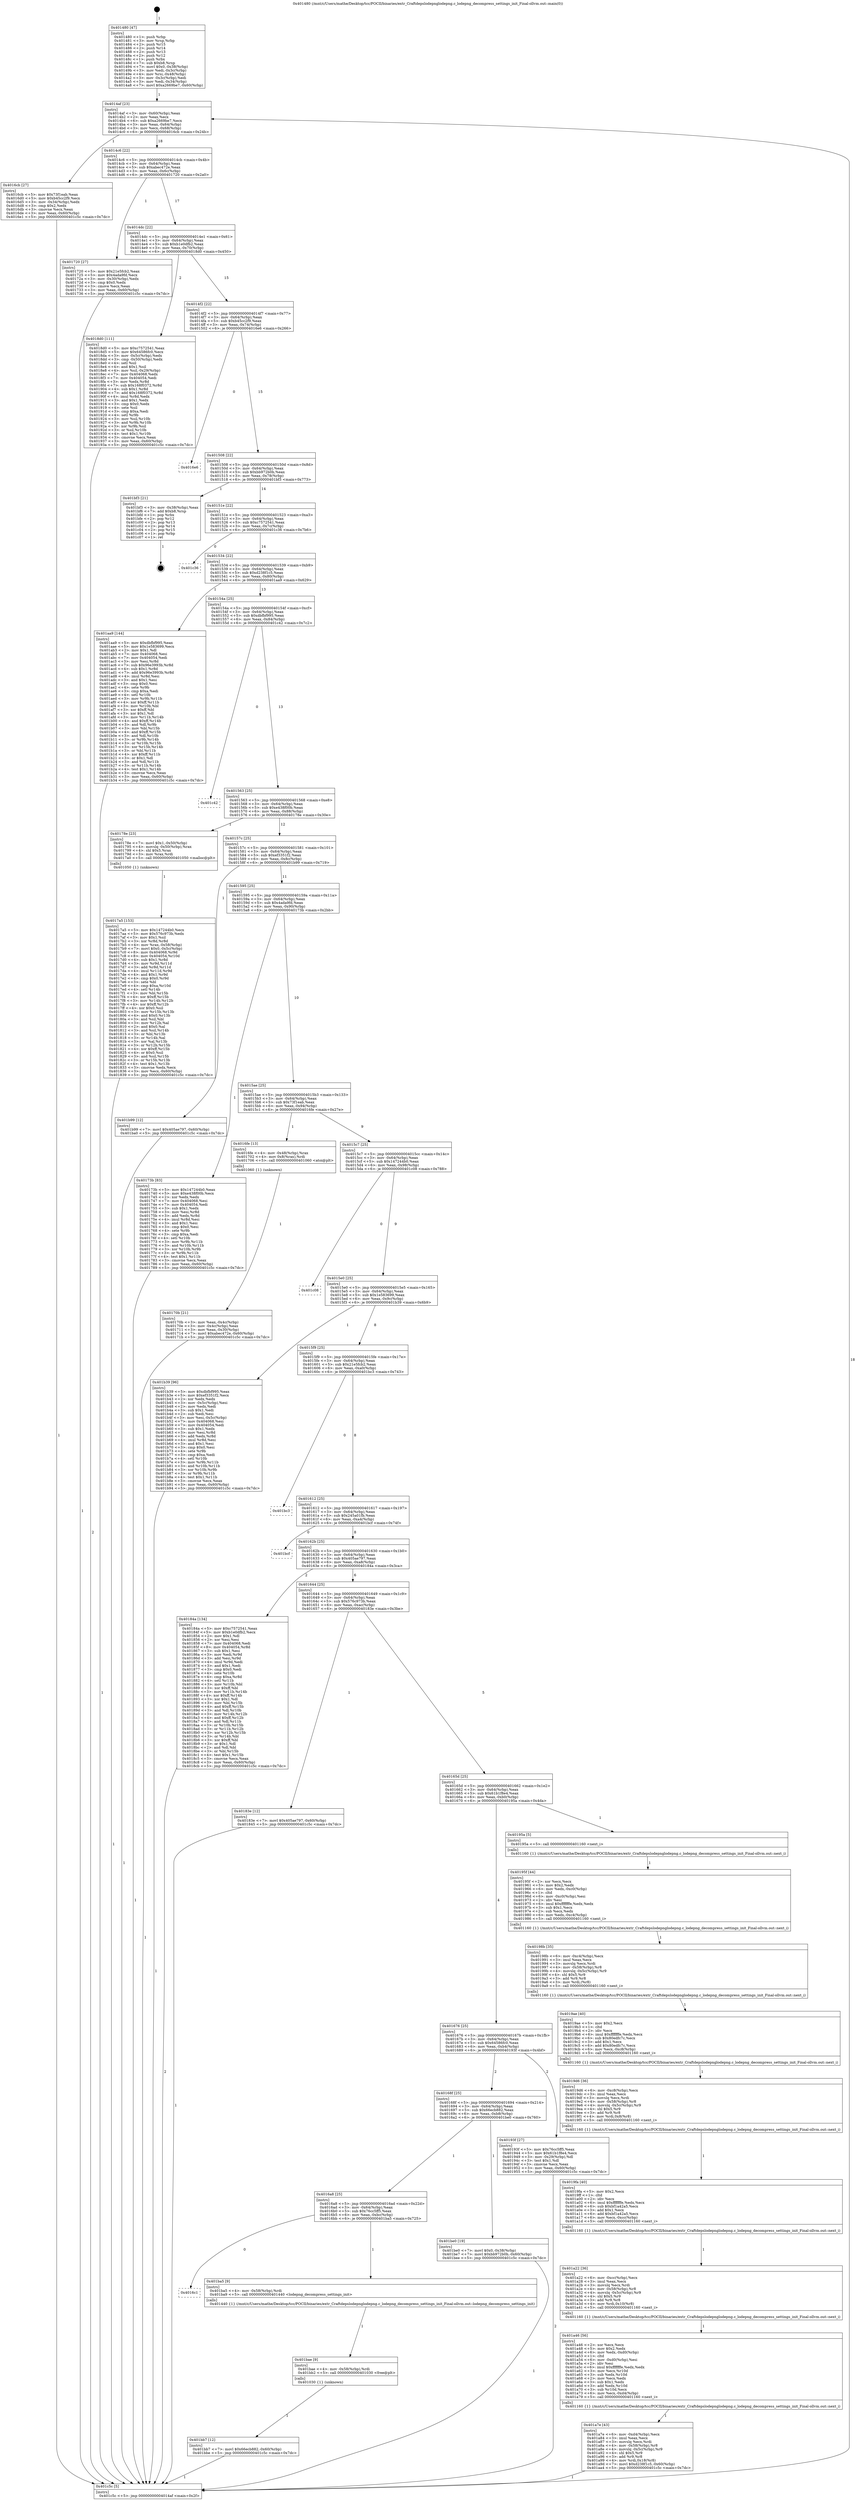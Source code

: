 digraph "0x401480" {
  label = "0x401480 (/mnt/c/Users/mathe/Desktop/tcc/POCII/binaries/extr_Craftdepslodepnglodepng.c_lodepng_decompress_settings_init_Final-ollvm.out::main(0))"
  labelloc = "t"
  node[shape=record]

  Entry [label="",width=0.3,height=0.3,shape=circle,fillcolor=black,style=filled]
  "0x4014af" [label="{
     0x4014af [23]\l
     | [instrs]\l
     &nbsp;&nbsp;0x4014af \<+3\>: mov -0x60(%rbp),%eax\l
     &nbsp;&nbsp;0x4014b2 \<+2\>: mov %eax,%ecx\l
     &nbsp;&nbsp;0x4014b4 \<+6\>: sub $0xa2669be7,%ecx\l
     &nbsp;&nbsp;0x4014ba \<+3\>: mov %eax,-0x64(%rbp)\l
     &nbsp;&nbsp;0x4014bd \<+3\>: mov %ecx,-0x68(%rbp)\l
     &nbsp;&nbsp;0x4014c0 \<+6\>: je 00000000004016cb \<main+0x24b\>\l
  }"]
  "0x4016cb" [label="{
     0x4016cb [27]\l
     | [instrs]\l
     &nbsp;&nbsp;0x4016cb \<+5\>: mov $0x73f1eab,%eax\l
     &nbsp;&nbsp;0x4016d0 \<+5\>: mov $0xb45cc2f9,%ecx\l
     &nbsp;&nbsp;0x4016d5 \<+3\>: mov -0x34(%rbp),%edx\l
     &nbsp;&nbsp;0x4016d8 \<+3\>: cmp $0x2,%edx\l
     &nbsp;&nbsp;0x4016db \<+3\>: cmovne %ecx,%eax\l
     &nbsp;&nbsp;0x4016de \<+3\>: mov %eax,-0x60(%rbp)\l
     &nbsp;&nbsp;0x4016e1 \<+5\>: jmp 0000000000401c5c \<main+0x7dc\>\l
  }"]
  "0x4014c6" [label="{
     0x4014c6 [22]\l
     | [instrs]\l
     &nbsp;&nbsp;0x4014c6 \<+5\>: jmp 00000000004014cb \<main+0x4b\>\l
     &nbsp;&nbsp;0x4014cb \<+3\>: mov -0x64(%rbp),%eax\l
     &nbsp;&nbsp;0x4014ce \<+5\>: sub $0xabec472e,%eax\l
     &nbsp;&nbsp;0x4014d3 \<+3\>: mov %eax,-0x6c(%rbp)\l
     &nbsp;&nbsp;0x4014d6 \<+6\>: je 0000000000401720 \<main+0x2a0\>\l
  }"]
  "0x401c5c" [label="{
     0x401c5c [5]\l
     | [instrs]\l
     &nbsp;&nbsp;0x401c5c \<+5\>: jmp 00000000004014af \<main+0x2f\>\l
  }"]
  "0x401480" [label="{
     0x401480 [47]\l
     | [instrs]\l
     &nbsp;&nbsp;0x401480 \<+1\>: push %rbp\l
     &nbsp;&nbsp;0x401481 \<+3\>: mov %rsp,%rbp\l
     &nbsp;&nbsp;0x401484 \<+2\>: push %r15\l
     &nbsp;&nbsp;0x401486 \<+2\>: push %r14\l
     &nbsp;&nbsp;0x401488 \<+2\>: push %r13\l
     &nbsp;&nbsp;0x40148a \<+2\>: push %r12\l
     &nbsp;&nbsp;0x40148c \<+1\>: push %rbx\l
     &nbsp;&nbsp;0x40148d \<+7\>: sub $0xb8,%rsp\l
     &nbsp;&nbsp;0x401494 \<+7\>: movl $0x0,-0x38(%rbp)\l
     &nbsp;&nbsp;0x40149b \<+3\>: mov %edi,-0x3c(%rbp)\l
     &nbsp;&nbsp;0x40149e \<+4\>: mov %rsi,-0x48(%rbp)\l
     &nbsp;&nbsp;0x4014a2 \<+3\>: mov -0x3c(%rbp),%edi\l
     &nbsp;&nbsp;0x4014a5 \<+3\>: mov %edi,-0x34(%rbp)\l
     &nbsp;&nbsp;0x4014a8 \<+7\>: movl $0xa2669be7,-0x60(%rbp)\l
  }"]
  Exit [label="",width=0.3,height=0.3,shape=circle,fillcolor=black,style=filled,peripheries=2]
  "0x401720" [label="{
     0x401720 [27]\l
     | [instrs]\l
     &nbsp;&nbsp;0x401720 \<+5\>: mov $0x21e5fcb2,%eax\l
     &nbsp;&nbsp;0x401725 \<+5\>: mov $0x4ada9fd,%ecx\l
     &nbsp;&nbsp;0x40172a \<+3\>: mov -0x30(%rbp),%edx\l
     &nbsp;&nbsp;0x40172d \<+3\>: cmp $0x0,%edx\l
     &nbsp;&nbsp;0x401730 \<+3\>: cmove %ecx,%eax\l
     &nbsp;&nbsp;0x401733 \<+3\>: mov %eax,-0x60(%rbp)\l
     &nbsp;&nbsp;0x401736 \<+5\>: jmp 0000000000401c5c \<main+0x7dc\>\l
  }"]
  "0x4014dc" [label="{
     0x4014dc [22]\l
     | [instrs]\l
     &nbsp;&nbsp;0x4014dc \<+5\>: jmp 00000000004014e1 \<main+0x61\>\l
     &nbsp;&nbsp;0x4014e1 \<+3\>: mov -0x64(%rbp),%eax\l
     &nbsp;&nbsp;0x4014e4 \<+5\>: sub $0xb1e0dfb2,%eax\l
     &nbsp;&nbsp;0x4014e9 \<+3\>: mov %eax,-0x70(%rbp)\l
     &nbsp;&nbsp;0x4014ec \<+6\>: je 00000000004018d0 \<main+0x450\>\l
  }"]
  "0x401bb7" [label="{
     0x401bb7 [12]\l
     | [instrs]\l
     &nbsp;&nbsp;0x401bb7 \<+7\>: movl $0x66ecb882,-0x60(%rbp)\l
     &nbsp;&nbsp;0x401bbe \<+5\>: jmp 0000000000401c5c \<main+0x7dc\>\l
  }"]
  "0x4018d0" [label="{
     0x4018d0 [111]\l
     | [instrs]\l
     &nbsp;&nbsp;0x4018d0 \<+5\>: mov $0xc7572541,%eax\l
     &nbsp;&nbsp;0x4018d5 \<+5\>: mov $0x64586fc0,%ecx\l
     &nbsp;&nbsp;0x4018da \<+3\>: mov -0x5c(%rbp),%edx\l
     &nbsp;&nbsp;0x4018dd \<+3\>: cmp -0x50(%rbp),%edx\l
     &nbsp;&nbsp;0x4018e0 \<+4\>: setl %sil\l
     &nbsp;&nbsp;0x4018e4 \<+4\>: and $0x1,%sil\l
     &nbsp;&nbsp;0x4018e8 \<+4\>: mov %sil,-0x29(%rbp)\l
     &nbsp;&nbsp;0x4018ec \<+7\>: mov 0x404068,%edx\l
     &nbsp;&nbsp;0x4018f3 \<+7\>: mov 0x404054,%edi\l
     &nbsp;&nbsp;0x4018fa \<+3\>: mov %edx,%r8d\l
     &nbsp;&nbsp;0x4018fd \<+7\>: sub $0x168f0372,%r8d\l
     &nbsp;&nbsp;0x401904 \<+4\>: sub $0x1,%r8d\l
     &nbsp;&nbsp;0x401908 \<+7\>: add $0x168f0372,%r8d\l
     &nbsp;&nbsp;0x40190f \<+4\>: imul %r8d,%edx\l
     &nbsp;&nbsp;0x401913 \<+3\>: and $0x1,%edx\l
     &nbsp;&nbsp;0x401916 \<+3\>: cmp $0x0,%edx\l
     &nbsp;&nbsp;0x401919 \<+4\>: sete %sil\l
     &nbsp;&nbsp;0x40191d \<+3\>: cmp $0xa,%edi\l
     &nbsp;&nbsp;0x401920 \<+4\>: setl %r9b\l
     &nbsp;&nbsp;0x401924 \<+3\>: mov %sil,%r10b\l
     &nbsp;&nbsp;0x401927 \<+3\>: and %r9b,%r10b\l
     &nbsp;&nbsp;0x40192a \<+3\>: xor %r9b,%sil\l
     &nbsp;&nbsp;0x40192d \<+3\>: or %sil,%r10b\l
     &nbsp;&nbsp;0x401930 \<+4\>: test $0x1,%r10b\l
     &nbsp;&nbsp;0x401934 \<+3\>: cmovne %ecx,%eax\l
     &nbsp;&nbsp;0x401937 \<+3\>: mov %eax,-0x60(%rbp)\l
     &nbsp;&nbsp;0x40193a \<+5\>: jmp 0000000000401c5c \<main+0x7dc\>\l
  }"]
  "0x4014f2" [label="{
     0x4014f2 [22]\l
     | [instrs]\l
     &nbsp;&nbsp;0x4014f2 \<+5\>: jmp 00000000004014f7 \<main+0x77\>\l
     &nbsp;&nbsp;0x4014f7 \<+3\>: mov -0x64(%rbp),%eax\l
     &nbsp;&nbsp;0x4014fa \<+5\>: sub $0xb45cc2f9,%eax\l
     &nbsp;&nbsp;0x4014ff \<+3\>: mov %eax,-0x74(%rbp)\l
     &nbsp;&nbsp;0x401502 \<+6\>: je 00000000004016e6 \<main+0x266\>\l
  }"]
  "0x401bae" [label="{
     0x401bae [9]\l
     | [instrs]\l
     &nbsp;&nbsp;0x401bae \<+4\>: mov -0x58(%rbp),%rdi\l
     &nbsp;&nbsp;0x401bb2 \<+5\>: call 0000000000401030 \<free@plt\>\l
     | [calls]\l
     &nbsp;&nbsp;0x401030 \{1\} (unknown)\l
  }"]
  "0x4016e6" [label="{
     0x4016e6\l
  }", style=dashed]
  "0x401508" [label="{
     0x401508 [22]\l
     | [instrs]\l
     &nbsp;&nbsp;0x401508 \<+5\>: jmp 000000000040150d \<main+0x8d\>\l
     &nbsp;&nbsp;0x40150d \<+3\>: mov -0x64(%rbp),%eax\l
     &nbsp;&nbsp;0x401510 \<+5\>: sub $0xbb972b0b,%eax\l
     &nbsp;&nbsp;0x401515 \<+3\>: mov %eax,-0x78(%rbp)\l
     &nbsp;&nbsp;0x401518 \<+6\>: je 0000000000401bf3 \<main+0x773\>\l
  }"]
  "0x4016c1" [label="{
     0x4016c1\l
  }", style=dashed]
  "0x401bf3" [label="{
     0x401bf3 [21]\l
     | [instrs]\l
     &nbsp;&nbsp;0x401bf3 \<+3\>: mov -0x38(%rbp),%eax\l
     &nbsp;&nbsp;0x401bf6 \<+7\>: add $0xb8,%rsp\l
     &nbsp;&nbsp;0x401bfd \<+1\>: pop %rbx\l
     &nbsp;&nbsp;0x401bfe \<+2\>: pop %r12\l
     &nbsp;&nbsp;0x401c00 \<+2\>: pop %r13\l
     &nbsp;&nbsp;0x401c02 \<+2\>: pop %r14\l
     &nbsp;&nbsp;0x401c04 \<+2\>: pop %r15\l
     &nbsp;&nbsp;0x401c06 \<+1\>: pop %rbp\l
     &nbsp;&nbsp;0x401c07 \<+1\>: ret\l
  }"]
  "0x40151e" [label="{
     0x40151e [22]\l
     | [instrs]\l
     &nbsp;&nbsp;0x40151e \<+5\>: jmp 0000000000401523 \<main+0xa3\>\l
     &nbsp;&nbsp;0x401523 \<+3\>: mov -0x64(%rbp),%eax\l
     &nbsp;&nbsp;0x401526 \<+5\>: sub $0xc7572541,%eax\l
     &nbsp;&nbsp;0x40152b \<+3\>: mov %eax,-0x7c(%rbp)\l
     &nbsp;&nbsp;0x40152e \<+6\>: je 0000000000401c36 \<main+0x7b6\>\l
  }"]
  "0x401ba5" [label="{
     0x401ba5 [9]\l
     | [instrs]\l
     &nbsp;&nbsp;0x401ba5 \<+4\>: mov -0x58(%rbp),%rdi\l
     &nbsp;&nbsp;0x401ba9 \<+5\>: call 0000000000401440 \<lodepng_decompress_settings_init\>\l
     | [calls]\l
     &nbsp;&nbsp;0x401440 \{1\} (/mnt/c/Users/mathe/Desktop/tcc/POCII/binaries/extr_Craftdepslodepnglodepng.c_lodepng_decompress_settings_init_Final-ollvm.out::lodepng_decompress_settings_init)\l
  }"]
  "0x401c36" [label="{
     0x401c36\l
  }", style=dashed]
  "0x401534" [label="{
     0x401534 [22]\l
     | [instrs]\l
     &nbsp;&nbsp;0x401534 \<+5\>: jmp 0000000000401539 \<main+0xb9\>\l
     &nbsp;&nbsp;0x401539 \<+3\>: mov -0x64(%rbp),%eax\l
     &nbsp;&nbsp;0x40153c \<+5\>: sub $0xd238f1c5,%eax\l
     &nbsp;&nbsp;0x401541 \<+3\>: mov %eax,-0x80(%rbp)\l
     &nbsp;&nbsp;0x401544 \<+6\>: je 0000000000401aa9 \<main+0x629\>\l
  }"]
  "0x4016a8" [label="{
     0x4016a8 [25]\l
     | [instrs]\l
     &nbsp;&nbsp;0x4016a8 \<+5\>: jmp 00000000004016ad \<main+0x22d\>\l
     &nbsp;&nbsp;0x4016ad \<+3\>: mov -0x64(%rbp),%eax\l
     &nbsp;&nbsp;0x4016b0 \<+5\>: sub $0x76cc5ff5,%eax\l
     &nbsp;&nbsp;0x4016b5 \<+6\>: mov %eax,-0xbc(%rbp)\l
     &nbsp;&nbsp;0x4016bb \<+6\>: je 0000000000401ba5 \<main+0x725\>\l
  }"]
  "0x401aa9" [label="{
     0x401aa9 [144]\l
     | [instrs]\l
     &nbsp;&nbsp;0x401aa9 \<+5\>: mov $0xdbfbf995,%eax\l
     &nbsp;&nbsp;0x401aae \<+5\>: mov $0x1e583699,%ecx\l
     &nbsp;&nbsp;0x401ab3 \<+2\>: mov $0x1,%dl\l
     &nbsp;&nbsp;0x401ab5 \<+7\>: mov 0x404068,%esi\l
     &nbsp;&nbsp;0x401abc \<+7\>: mov 0x404054,%edi\l
     &nbsp;&nbsp;0x401ac3 \<+3\>: mov %esi,%r8d\l
     &nbsp;&nbsp;0x401ac6 \<+7\>: sub $0x96e3993b,%r8d\l
     &nbsp;&nbsp;0x401acd \<+4\>: sub $0x1,%r8d\l
     &nbsp;&nbsp;0x401ad1 \<+7\>: add $0x96e3993b,%r8d\l
     &nbsp;&nbsp;0x401ad8 \<+4\>: imul %r8d,%esi\l
     &nbsp;&nbsp;0x401adc \<+3\>: and $0x1,%esi\l
     &nbsp;&nbsp;0x401adf \<+3\>: cmp $0x0,%esi\l
     &nbsp;&nbsp;0x401ae2 \<+4\>: sete %r9b\l
     &nbsp;&nbsp;0x401ae6 \<+3\>: cmp $0xa,%edi\l
     &nbsp;&nbsp;0x401ae9 \<+4\>: setl %r10b\l
     &nbsp;&nbsp;0x401aed \<+3\>: mov %r9b,%r11b\l
     &nbsp;&nbsp;0x401af0 \<+4\>: xor $0xff,%r11b\l
     &nbsp;&nbsp;0x401af4 \<+3\>: mov %r10b,%bl\l
     &nbsp;&nbsp;0x401af7 \<+3\>: xor $0xff,%bl\l
     &nbsp;&nbsp;0x401afa \<+3\>: xor $0x1,%dl\l
     &nbsp;&nbsp;0x401afd \<+3\>: mov %r11b,%r14b\l
     &nbsp;&nbsp;0x401b00 \<+4\>: and $0xff,%r14b\l
     &nbsp;&nbsp;0x401b04 \<+3\>: and %dl,%r9b\l
     &nbsp;&nbsp;0x401b07 \<+3\>: mov %bl,%r15b\l
     &nbsp;&nbsp;0x401b0a \<+4\>: and $0xff,%r15b\l
     &nbsp;&nbsp;0x401b0e \<+3\>: and %dl,%r10b\l
     &nbsp;&nbsp;0x401b11 \<+3\>: or %r9b,%r14b\l
     &nbsp;&nbsp;0x401b14 \<+3\>: or %r10b,%r15b\l
     &nbsp;&nbsp;0x401b17 \<+3\>: xor %r15b,%r14b\l
     &nbsp;&nbsp;0x401b1a \<+3\>: or %bl,%r11b\l
     &nbsp;&nbsp;0x401b1d \<+4\>: xor $0xff,%r11b\l
     &nbsp;&nbsp;0x401b21 \<+3\>: or $0x1,%dl\l
     &nbsp;&nbsp;0x401b24 \<+3\>: and %dl,%r11b\l
     &nbsp;&nbsp;0x401b27 \<+3\>: or %r11b,%r14b\l
     &nbsp;&nbsp;0x401b2a \<+4\>: test $0x1,%r14b\l
     &nbsp;&nbsp;0x401b2e \<+3\>: cmovne %ecx,%eax\l
     &nbsp;&nbsp;0x401b31 \<+3\>: mov %eax,-0x60(%rbp)\l
     &nbsp;&nbsp;0x401b34 \<+5\>: jmp 0000000000401c5c \<main+0x7dc\>\l
  }"]
  "0x40154a" [label="{
     0x40154a [25]\l
     | [instrs]\l
     &nbsp;&nbsp;0x40154a \<+5\>: jmp 000000000040154f \<main+0xcf\>\l
     &nbsp;&nbsp;0x40154f \<+3\>: mov -0x64(%rbp),%eax\l
     &nbsp;&nbsp;0x401552 \<+5\>: sub $0xdbfbf995,%eax\l
     &nbsp;&nbsp;0x401557 \<+6\>: mov %eax,-0x84(%rbp)\l
     &nbsp;&nbsp;0x40155d \<+6\>: je 0000000000401c42 \<main+0x7c2\>\l
  }"]
  "0x401be0" [label="{
     0x401be0 [19]\l
     | [instrs]\l
     &nbsp;&nbsp;0x401be0 \<+7\>: movl $0x0,-0x38(%rbp)\l
     &nbsp;&nbsp;0x401be7 \<+7\>: movl $0xbb972b0b,-0x60(%rbp)\l
     &nbsp;&nbsp;0x401bee \<+5\>: jmp 0000000000401c5c \<main+0x7dc\>\l
  }"]
  "0x401c42" [label="{
     0x401c42\l
  }", style=dashed]
  "0x401563" [label="{
     0x401563 [25]\l
     | [instrs]\l
     &nbsp;&nbsp;0x401563 \<+5\>: jmp 0000000000401568 \<main+0xe8\>\l
     &nbsp;&nbsp;0x401568 \<+3\>: mov -0x64(%rbp),%eax\l
     &nbsp;&nbsp;0x40156b \<+5\>: sub $0xe438f00b,%eax\l
     &nbsp;&nbsp;0x401570 \<+6\>: mov %eax,-0x88(%rbp)\l
     &nbsp;&nbsp;0x401576 \<+6\>: je 000000000040178e \<main+0x30e\>\l
  }"]
  "0x401a7e" [label="{
     0x401a7e [43]\l
     | [instrs]\l
     &nbsp;&nbsp;0x401a7e \<+6\>: mov -0xd4(%rbp),%ecx\l
     &nbsp;&nbsp;0x401a84 \<+3\>: imul %eax,%ecx\l
     &nbsp;&nbsp;0x401a87 \<+3\>: movslq %ecx,%rdi\l
     &nbsp;&nbsp;0x401a8a \<+4\>: mov -0x58(%rbp),%r8\l
     &nbsp;&nbsp;0x401a8e \<+4\>: movslq -0x5c(%rbp),%r9\l
     &nbsp;&nbsp;0x401a92 \<+4\>: shl $0x5,%r9\l
     &nbsp;&nbsp;0x401a96 \<+3\>: add %r9,%r8\l
     &nbsp;&nbsp;0x401a99 \<+4\>: mov %rdi,0x18(%r8)\l
     &nbsp;&nbsp;0x401a9d \<+7\>: movl $0xd238f1c5,-0x60(%rbp)\l
     &nbsp;&nbsp;0x401aa4 \<+5\>: jmp 0000000000401c5c \<main+0x7dc\>\l
  }"]
  "0x40178e" [label="{
     0x40178e [23]\l
     | [instrs]\l
     &nbsp;&nbsp;0x40178e \<+7\>: movl $0x1,-0x50(%rbp)\l
     &nbsp;&nbsp;0x401795 \<+4\>: movslq -0x50(%rbp),%rax\l
     &nbsp;&nbsp;0x401799 \<+4\>: shl $0x5,%rax\l
     &nbsp;&nbsp;0x40179d \<+3\>: mov %rax,%rdi\l
     &nbsp;&nbsp;0x4017a0 \<+5\>: call 0000000000401050 \<malloc@plt\>\l
     | [calls]\l
     &nbsp;&nbsp;0x401050 \{1\} (unknown)\l
  }"]
  "0x40157c" [label="{
     0x40157c [25]\l
     | [instrs]\l
     &nbsp;&nbsp;0x40157c \<+5\>: jmp 0000000000401581 \<main+0x101\>\l
     &nbsp;&nbsp;0x401581 \<+3\>: mov -0x64(%rbp),%eax\l
     &nbsp;&nbsp;0x401584 \<+5\>: sub $0xef3351f2,%eax\l
     &nbsp;&nbsp;0x401589 \<+6\>: mov %eax,-0x8c(%rbp)\l
     &nbsp;&nbsp;0x40158f \<+6\>: je 0000000000401b99 \<main+0x719\>\l
  }"]
  "0x401a46" [label="{
     0x401a46 [56]\l
     | [instrs]\l
     &nbsp;&nbsp;0x401a46 \<+2\>: xor %ecx,%ecx\l
     &nbsp;&nbsp;0x401a48 \<+5\>: mov $0x2,%edx\l
     &nbsp;&nbsp;0x401a4d \<+6\>: mov %edx,-0xd0(%rbp)\l
     &nbsp;&nbsp;0x401a53 \<+1\>: cltd\l
     &nbsp;&nbsp;0x401a54 \<+6\>: mov -0xd0(%rbp),%esi\l
     &nbsp;&nbsp;0x401a5a \<+2\>: idiv %esi\l
     &nbsp;&nbsp;0x401a5c \<+6\>: imul $0xfffffffe,%edx,%edx\l
     &nbsp;&nbsp;0x401a62 \<+3\>: mov %ecx,%r10d\l
     &nbsp;&nbsp;0x401a65 \<+3\>: sub %edx,%r10d\l
     &nbsp;&nbsp;0x401a68 \<+2\>: mov %ecx,%edx\l
     &nbsp;&nbsp;0x401a6a \<+3\>: sub $0x1,%edx\l
     &nbsp;&nbsp;0x401a6d \<+3\>: add %edx,%r10d\l
     &nbsp;&nbsp;0x401a70 \<+3\>: sub %r10d,%ecx\l
     &nbsp;&nbsp;0x401a73 \<+6\>: mov %ecx,-0xd4(%rbp)\l
     &nbsp;&nbsp;0x401a79 \<+5\>: call 0000000000401160 \<next_i\>\l
     | [calls]\l
     &nbsp;&nbsp;0x401160 \{1\} (/mnt/c/Users/mathe/Desktop/tcc/POCII/binaries/extr_Craftdepslodepnglodepng.c_lodepng_decompress_settings_init_Final-ollvm.out::next_i)\l
  }"]
  "0x401b99" [label="{
     0x401b99 [12]\l
     | [instrs]\l
     &nbsp;&nbsp;0x401b99 \<+7\>: movl $0x405ae797,-0x60(%rbp)\l
     &nbsp;&nbsp;0x401ba0 \<+5\>: jmp 0000000000401c5c \<main+0x7dc\>\l
  }"]
  "0x401595" [label="{
     0x401595 [25]\l
     | [instrs]\l
     &nbsp;&nbsp;0x401595 \<+5\>: jmp 000000000040159a \<main+0x11a\>\l
     &nbsp;&nbsp;0x40159a \<+3\>: mov -0x64(%rbp),%eax\l
     &nbsp;&nbsp;0x40159d \<+5\>: sub $0x4ada9fd,%eax\l
     &nbsp;&nbsp;0x4015a2 \<+6\>: mov %eax,-0x90(%rbp)\l
     &nbsp;&nbsp;0x4015a8 \<+6\>: je 000000000040173b \<main+0x2bb\>\l
  }"]
  "0x401a22" [label="{
     0x401a22 [36]\l
     | [instrs]\l
     &nbsp;&nbsp;0x401a22 \<+6\>: mov -0xcc(%rbp),%ecx\l
     &nbsp;&nbsp;0x401a28 \<+3\>: imul %eax,%ecx\l
     &nbsp;&nbsp;0x401a2b \<+3\>: movslq %ecx,%rdi\l
     &nbsp;&nbsp;0x401a2e \<+4\>: mov -0x58(%rbp),%r8\l
     &nbsp;&nbsp;0x401a32 \<+4\>: movslq -0x5c(%rbp),%r9\l
     &nbsp;&nbsp;0x401a36 \<+4\>: shl $0x5,%r9\l
     &nbsp;&nbsp;0x401a3a \<+3\>: add %r9,%r8\l
     &nbsp;&nbsp;0x401a3d \<+4\>: mov %rdi,0x10(%r8)\l
     &nbsp;&nbsp;0x401a41 \<+5\>: call 0000000000401160 \<next_i\>\l
     | [calls]\l
     &nbsp;&nbsp;0x401160 \{1\} (/mnt/c/Users/mathe/Desktop/tcc/POCII/binaries/extr_Craftdepslodepnglodepng.c_lodepng_decompress_settings_init_Final-ollvm.out::next_i)\l
  }"]
  "0x40173b" [label="{
     0x40173b [83]\l
     | [instrs]\l
     &nbsp;&nbsp;0x40173b \<+5\>: mov $0x147244b0,%eax\l
     &nbsp;&nbsp;0x401740 \<+5\>: mov $0xe438f00b,%ecx\l
     &nbsp;&nbsp;0x401745 \<+2\>: xor %edx,%edx\l
     &nbsp;&nbsp;0x401747 \<+7\>: mov 0x404068,%esi\l
     &nbsp;&nbsp;0x40174e \<+7\>: mov 0x404054,%edi\l
     &nbsp;&nbsp;0x401755 \<+3\>: sub $0x1,%edx\l
     &nbsp;&nbsp;0x401758 \<+3\>: mov %esi,%r8d\l
     &nbsp;&nbsp;0x40175b \<+3\>: add %edx,%r8d\l
     &nbsp;&nbsp;0x40175e \<+4\>: imul %r8d,%esi\l
     &nbsp;&nbsp;0x401762 \<+3\>: and $0x1,%esi\l
     &nbsp;&nbsp;0x401765 \<+3\>: cmp $0x0,%esi\l
     &nbsp;&nbsp;0x401768 \<+4\>: sete %r9b\l
     &nbsp;&nbsp;0x40176c \<+3\>: cmp $0xa,%edi\l
     &nbsp;&nbsp;0x40176f \<+4\>: setl %r10b\l
     &nbsp;&nbsp;0x401773 \<+3\>: mov %r9b,%r11b\l
     &nbsp;&nbsp;0x401776 \<+3\>: and %r10b,%r11b\l
     &nbsp;&nbsp;0x401779 \<+3\>: xor %r10b,%r9b\l
     &nbsp;&nbsp;0x40177c \<+3\>: or %r9b,%r11b\l
     &nbsp;&nbsp;0x40177f \<+4\>: test $0x1,%r11b\l
     &nbsp;&nbsp;0x401783 \<+3\>: cmovne %ecx,%eax\l
     &nbsp;&nbsp;0x401786 \<+3\>: mov %eax,-0x60(%rbp)\l
     &nbsp;&nbsp;0x401789 \<+5\>: jmp 0000000000401c5c \<main+0x7dc\>\l
  }"]
  "0x4015ae" [label="{
     0x4015ae [25]\l
     | [instrs]\l
     &nbsp;&nbsp;0x4015ae \<+5\>: jmp 00000000004015b3 \<main+0x133\>\l
     &nbsp;&nbsp;0x4015b3 \<+3\>: mov -0x64(%rbp),%eax\l
     &nbsp;&nbsp;0x4015b6 \<+5\>: sub $0x73f1eab,%eax\l
     &nbsp;&nbsp;0x4015bb \<+6\>: mov %eax,-0x94(%rbp)\l
     &nbsp;&nbsp;0x4015c1 \<+6\>: je 00000000004016fe \<main+0x27e\>\l
  }"]
  "0x4019fa" [label="{
     0x4019fa [40]\l
     | [instrs]\l
     &nbsp;&nbsp;0x4019fa \<+5\>: mov $0x2,%ecx\l
     &nbsp;&nbsp;0x4019ff \<+1\>: cltd\l
     &nbsp;&nbsp;0x401a00 \<+2\>: idiv %ecx\l
     &nbsp;&nbsp;0x401a02 \<+6\>: imul $0xfffffffe,%edx,%ecx\l
     &nbsp;&nbsp;0x401a08 \<+6\>: sub $0xbf1a42a5,%ecx\l
     &nbsp;&nbsp;0x401a0e \<+3\>: add $0x1,%ecx\l
     &nbsp;&nbsp;0x401a11 \<+6\>: add $0xbf1a42a5,%ecx\l
     &nbsp;&nbsp;0x401a17 \<+6\>: mov %ecx,-0xcc(%rbp)\l
     &nbsp;&nbsp;0x401a1d \<+5\>: call 0000000000401160 \<next_i\>\l
     | [calls]\l
     &nbsp;&nbsp;0x401160 \{1\} (/mnt/c/Users/mathe/Desktop/tcc/POCII/binaries/extr_Craftdepslodepnglodepng.c_lodepng_decompress_settings_init_Final-ollvm.out::next_i)\l
  }"]
  "0x4016fe" [label="{
     0x4016fe [13]\l
     | [instrs]\l
     &nbsp;&nbsp;0x4016fe \<+4\>: mov -0x48(%rbp),%rax\l
     &nbsp;&nbsp;0x401702 \<+4\>: mov 0x8(%rax),%rdi\l
     &nbsp;&nbsp;0x401706 \<+5\>: call 0000000000401060 \<atoi@plt\>\l
     | [calls]\l
     &nbsp;&nbsp;0x401060 \{1\} (unknown)\l
  }"]
  "0x4015c7" [label="{
     0x4015c7 [25]\l
     | [instrs]\l
     &nbsp;&nbsp;0x4015c7 \<+5\>: jmp 00000000004015cc \<main+0x14c\>\l
     &nbsp;&nbsp;0x4015cc \<+3\>: mov -0x64(%rbp),%eax\l
     &nbsp;&nbsp;0x4015cf \<+5\>: sub $0x147244b0,%eax\l
     &nbsp;&nbsp;0x4015d4 \<+6\>: mov %eax,-0x98(%rbp)\l
     &nbsp;&nbsp;0x4015da \<+6\>: je 0000000000401c08 \<main+0x788\>\l
  }"]
  "0x40170b" [label="{
     0x40170b [21]\l
     | [instrs]\l
     &nbsp;&nbsp;0x40170b \<+3\>: mov %eax,-0x4c(%rbp)\l
     &nbsp;&nbsp;0x40170e \<+3\>: mov -0x4c(%rbp),%eax\l
     &nbsp;&nbsp;0x401711 \<+3\>: mov %eax,-0x30(%rbp)\l
     &nbsp;&nbsp;0x401714 \<+7\>: movl $0xabec472e,-0x60(%rbp)\l
     &nbsp;&nbsp;0x40171b \<+5\>: jmp 0000000000401c5c \<main+0x7dc\>\l
  }"]
  "0x4017a5" [label="{
     0x4017a5 [153]\l
     | [instrs]\l
     &nbsp;&nbsp;0x4017a5 \<+5\>: mov $0x147244b0,%ecx\l
     &nbsp;&nbsp;0x4017aa \<+5\>: mov $0x576c973b,%edx\l
     &nbsp;&nbsp;0x4017af \<+3\>: mov $0x1,%sil\l
     &nbsp;&nbsp;0x4017b2 \<+3\>: xor %r8d,%r8d\l
     &nbsp;&nbsp;0x4017b5 \<+4\>: mov %rax,-0x58(%rbp)\l
     &nbsp;&nbsp;0x4017b9 \<+7\>: movl $0x0,-0x5c(%rbp)\l
     &nbsp;&nbsp;0x4017c0 \<+8\>: mov 0x404068,%r9d\l
     &nbsp;&nbsp;0x4017c8 \<+8\>: mov 0x404054,%r10d\l
     &nbsp;&nbsp;0x4017d0 \<+4\>: sub $0x1,%r8d\l
     &nbsp;&nbsp;0x4017d4 \<+3\>: mov %r9d,%r11d\l
     &nbsp;&nbsp;0x4017d7 \<+3\>: add %r8d,%r11d\l
     &nbsp;&nbsp;0x4017da \<+4\>: imul %r11d,%r9d\l
     &nbsp;&nbsp;0x4017de \<+4\>: and $0x1,%r9d\l
     &nbsp;&nbsp;0x4017e2 \<+4\>: cmp $0x0,%r9d\l
     &nbsp;&nbsp;0x4017e6 \<+3\>: sete %bl\l
     &nbsp;&nbsp;0x4017e9 \<+4\>: cmp $0xa,%r10d\l
     &nbsp;&nbsp;0x4017ed \<+4\>: setl %r14b\l
     &nbsp;&nbsp;0x4017f1 \<+3\>: mov %bl,%r15b\l
     &nbsp;&nbsp;0x4017f4 \<+4\>: xor $0xff,%r15b\l
     &nbsp;&nbsp;0x4017f8 \<+3\>: mov %r14b,%r12b\l
     &nbsp;&nbsp;0x4017fb \<+4\>: xor $0xff,%r12b\l
     &nbsp;&nbsp;0x4017ff \<+4\>: xor $0x0,%sil\l
     &nbsp;&nbsp;0x401803 \<+3\>: mov %r15b,%r13b\l
     &nbsp;&nbsp;0x401806 \<+4\>: and $0x0,%r13b\l
     &nbsp;&nbsp;0x40180a \<+3\>: and %sil,%bl\l
     &nbsp;&nbsp;0x40180d \<+3\>: mov %r12b,%al\l
     &nbsp;&nbsp;0x401810 \<+2\>: and $0x0,%al\l
     &nbsp;&nbsp;0x401812 \<+3\>: and %sil,%r14b\l
     &nbsp;&nbsp;0x401815 \<+3\>: or %bl,%r13b\l
     &nbsp;&nbsp;0x401818 \<+3\>: or %r14b,%al\l
     &nbsp;&nbsp;0x40181b \<+3\>: xor %al,%r13b\l
     &nbsp;&nbsp;0x40181e \<+3\>: or %r12b,%r15b\l
     &nbsp;&nbsp;0x401821 \<+4\>: xor $0xff,%r15b\l
     &nbsp;&nbsp;0x401825 \<+4\>: or $0x0,%sil\l
     &nbsp;&nbsp;0x401829 \<+3\>: and %sil,%r15b\l
     &nbsp;&nbsp;0x40182c \<+3\>: or %r15b,%r13b\l
     &nbsp;&nbsp;0x40182f \<+4\>: test $0x1,%r13b\l
     &nbsp;&nbsp;0x401833 \<+3\>: cmovne %edx,%ecx\l
     &nbsp;&nbsp;0x401836 \<+3\>: mov %ecx,-0x60(%rbp)\l
     &nbsp;&nbsp;0x401839 \<+5\>: jmp 0000000000401c5c \<main+0x7dc\>\l
  }"]
  "0x4019d6" [label="{
     0x4019d6 [36]\l
     | [instrs]\l
     &nbsp;&nbsp;0x4019d6 \<+6\>: mov -0xc8(%rbp),%ecx\l
     &nbsp;&nbsp;0x4019dc \<+3\>: imul %eax,%ecx\l
     &nbsp;&nbsp;0x4019df \<+3\>: movslq %ecx,%rdi\l
     &nbsp;&nbsp;0x4019e2 \<+4\>: mov -0x58(%rbp),%r8\l
     &nbsp;&nbsp;0x4019e6 \<+4\>: movslq -0x5c(%rbp),%r9\l
     &nbsp;&nbsp;0x4019ea \<+4\>: shl $0x5,%r9\l
     &nbsp;&nbsp;0x4019ee \<+3\>: add %r9,%r8\l
     &nbsp;&nbsp;0x4019f1 \<+4\>: mov %rdi,0x8(%r8)\l
     &nbsp;&nbsp;0x4019f5 \<+5\>: call 0000000000401160 \<next_i\>\l
     | [calls]\l
     &nbsp;&nbsp;0x401160 \{1\} (/mnt/c/Users/mathe/Desktop/tcc/POCII/binaries/extr_Craftdepslodepnglodepng.c_lodepng_decompress_settings_init_Final-ollvm.out::next_i)\l
  }"]
  "0x401c08" [label="{
     0x401c08\l
  }", style=dashed]
  "0x4015e0" [label="{
     0x4015e0 [25]\l
     | [instrs]\l
     &nbsp;&nbsp;0x4015e0 \<+5\>: jmp 00000000004015e5 \<main+0x165\>\l
     &nbsp;&nbsp;0x4015e5 \<+3\>: mov -0x64(%rbp),%eax\l
     &nbsp;&nbsp;0x4015e8 \<+5\>: sub $0x1e583699,%eax\l
     &nbsp;&nbsp;0x4015ed \<+6\>: mov %eax,-0x9c(%rbp)\l
     &nbsp;&nbsp;0x4015f3 \<+6\>: je 0000000000401b39 \<main+0x6b9\>\l
  }"]
  "0x4019ae" [label="{
     0x4019ae [40]\l
     | [instrs]\l
     &nbsp;&nbsp;0x4019ae \<+5\>: mov $0x2,%ecx\l
     &nbsp;&nbsp;0x4019b3 \<+1\>: cltd\l
     &nbsp;&nbsp;0x4019b4 \<+2\>: idiv %ecx\l
     &nbsp;&nbsp;0x4019b6 \<+6\>: imul $0xfffffffe,%edx,%ecx\l
     &nbsp;&nbsp;0x4019bc \<+6\>: sub $0x80edfc7c,%ecx\l
     &nbsp;&nbsp;0x4019c2 \<+3\>: add $0x1,%ecx\l
     &nbsp;&nbsp;0x4019c5 \<+6\>: add $0x80edfc7c,%ecx\l
     &nbsp;&nbsp;0x4019cb \<+6\>: mov %ecx,-0xc8(%rbp)\l
     &nbsp;&nbsp;0x4019d1 \<+5\>: call 0000000000401160 \<next_i\>\l
     | [calls]\l
     &nbsp;&nbsp;0x401160 \{1\} (/mnt/c/Users/mathe/Desktop/tcc/POCII/binaries/extr_Craftdepslodepnglodepng.c_lodepng_decompress_settings_init_Final-ollvm.out::next_i)\l
  }"]
  "0x401b39" [label="{
     0x401b39 [96]\l
     | [instrs]\l
     &nbsp;&nbsp;0x401b39 \<+5\>: mov $0xdbfbf995,%eax\l
     &nbsp;&nbsp;0x401b3e \<+5\>: mov $0xef3351f2,%ecx\l
     &nbsp;&nbsp;0x401b43 \<+2\>: xor %edx,%edx\l
     &nbsp;&nbsp;0x401b45 \<+3\>: mov -0x5c(%rbp),%esi\l
     &nbsp;&nbsp;0x401b48 \<+2\>: mov %edx,%edi\l
     &nbsp;&nbsp;0x401b4a \<+3\>: sub $0x1,%edi\l
     &nbsp;&nbsp;0x401b4d \<+2\>: sub %edi,%esi\l
     &nbsp;&nbsp;0x401b4f \<+3\>: mov %esi,-0x5c(%rbp)\l
     &nbsp;&nbsp;0x401b52 \<+7\>: mov 0x404068,%esi\l
     &nbsp;&nbsp;0x401b59 \<+7\>: mov 0x404054,%edi\l
     &nbsp;&nbsp;0x401b60 \<+3\>: sub $0x1,%edx\l
     &nbsp;&nbsp;0x401b63 \<+3\>: mov %esi,%r8d\l
     &nbsp;&nbsp;0x401b66 \<+3\>: add %edx,%r8d\l
     &nbsp;&nbsp;0x401b69 \<+4\>: imul %r8d,%esi\l
     &nbsp;&nbsp;0x401b6d \<+3\>: and $0x1,%esi\l
     &nbsp;&nbsp;0x401b70 \<+3\>: cmp $0x0,%esi\l
     &nbsp;&nbsp;0x401b73 \<+4\>: sete %r9b\l
     &nbsp;&nbsp;0x401b77 \<+3\>: cmp $0xa,%edi\l
     &nbsp;&nbsp;0x401b7a \<+4\>: setl %r10b\l
     &nbsp;&nbsp;0x401b7e \<+3\>: mov %r9b,%r11b\l
     &nbsp;&nbsp;0x401b81 \<+3\>: and %r10b,%r11b\l
     &nbsp;&nbsp;0x401b84 \<+3\>: xor %r10b,%r9b\l
     &nbsp;&nbsp;0x401b87 \<+3\>: or %r9b,%r11b\l
     &nbsp;&nbsp;0x401b8a \<+4\>: test $0x1,%r11b\l
     &nbsp;&nbsp;0x401b8e \<+3\>: cmovne %ecx,%eax\l
     &nbsp;&nbsp;0x401b91 \<+3\>: mov %eax,-0x60(%rbp)\l
     &nbsp;&nbsp;0x401b94 \<+5\>: jmp 0000000000401c5c \<main+0x7dc\>\l
  }"]
  "0x4015f9" [label="{
     0x4015f9 [25]\l
     | [instrs]\l
     &nbsp;&nbsp;0x4015f9 \<+5\>: jmp 00000000004015fe \<main+0x17e\>\l
     &nbsp;&nbsp;0x4015fe \<+3\>: mov -0x64(%rbp),%eax\l
     &nbsp;&nbsp;0x401601 \<+5\>: sub $0x21e5fcb2,%eax\l
     &nbsp;&nbsp;0x401606 \<+6\>: mov %eax,-0xa0(%rbp)\l
     &nbsp;&nbsp;0x40160c \<+6\>: je 0000000000401bc3 \<main+0x743\>\l
  }"]
  "0x40198b" [label="{
     0x40198b [35]\l
     | [instrs]\l
     &nbsp;&nbsp;0x40198b \<+6\>: mov -0xc4(%rbp),%ecx\l
     &nbsp;&nbsp;0x401991 \<+3\>: imul %eax,%ecx\l
     &nbsp;&nbsp;0x401994 \<+3\>: movslq %ecx,%rdi\l
     &nbsp;&nbsp;0x401997 \<+4\>: mov -0x58(%rbp),%r8\l
     &nbsp;&nbsp;0x40199b \<+4\>: movslq -0x5c(%rbp),%r9\l
     &nbsp;&nbsp;0x40199f \<+4\>: shl $0x5,%r9\l
     &nbsp;&nbsp;0x4019a3 \<+3\>: add %r9,%r8\l
     &nbsp;&nbsp;0x4019a6 \<+3\>: mov %rdi,(%r8)\l
     &nbsp;&nbsp;0x4019a9 \<+5\>: call 0000000000401160 \<next_i\>\l
     | [calls]\l
     &nbsp;&nbsp;0x401160 \{1\} (/mnt/c/Users/mathe/Desktop/tcc/POCII/binaries/extr_Craftdepslodepnglodepng.c_lodepng_decompress_settings_init_Final-ollvm.out::next_i)\l
  }"]
  "0x401bc3" [label="{
     0x401bc3\l
  }", style=dashed]
  "0x401612" [label="{
     0x401612 [25]\l
     | [instrs]\l
     &nbsp;&nbsp;0x401612 \<+5\>: jmp 0000000000401617 \<main+0x197\>\l
     &nbsp;&nbsp;0x401617 \<+3\>: mov -0x64(%rbp),%eax\l
     &nbsp;&nbsp;0x40161a \<+5\>: sub $0x245a01fb,%eax\l
     &nbsp;&nbsp;0x40161f \<+6\>: mov %eax,-0xa4(%rbp)\l
     &nbsp;&nbsp;0x401625 \<+6\>: je 0000000000401bcf \<main+0x74f\>\l
  }"]
  "0x40195f" [label="{
     0x40195f [44]\l
     | [instrs]\l
     &nbsp;&nbsp;0x40195f \<+2\>: xor %ecx,%ecx\l
     &nbsp;&nbsp;0x401961 \<+5\>: mov $0x2,%edx\l
     &nbsp;&nbsp;0x401966 \<+6\>: mov %edx,-0xc0(%rbp)\l
     &nbsp;&nbsp;0x40196c \<+1\>: cltd\l
     &nbsp;&nbsp;0x40196d \<+6\>: mov -0xc0(%rbp),%esi\l
     &nbsp;&nbsp;0x401973 \<+2\>: idiv %esi\l
     &nbsp;&nbsp;0x401975 \<+6\>: imul $0xfffffffe,%edx,%edx\l
     &nbsp;&nbsp;0x40197b \<+3\>: sub $0x1,%ecx\l
     &nbsp;&nbsp;0x40197e \<+2\>: sub %ecx,%edx\l
     &nbsp;&nbsp;0x401980 \<+6\>: mov %edx,-0xc4(%rbp)\l
     &nbsp;&nbsp;0x401986 \<+5\>: call 0000000000401160 \<next_i\>\l
     | [calls]\l
     &nbsp;&nbsp;0x401160 \{1\} (/mnt/c/Users/mathe/Desktop/tcc/POCII/binaries/extr_Craftdepslodepnglodepng.c_lodepng_decompress_settings_init_Final-ollvm.out::next_i)\l
  }"]
  "0x401bcf" [label="{
     0x401bcf\l
  }", style=dashed]
  "0x40162b" [label="{
     0x40162b [25]\l
     | [instrs]\l
     &nbsp;&nbsp;0x40162b \<+5\>: jmp 0000000000401630 \<main+0x1b0\>\l
     &nbsp;&nbsp;0x401630 \<+3\>: mov -0x64(%rbp),%eax\l
     &nbsp;&nbsp;0x401633 \<+5\>: sub $0x405ae797,%eax\l
     &nbsp;&nbsp;0x401638 \<+6\>: mov %eax,-0xa8(%rbp)\l
     &nbsp;&nbsp;0x40163e \<+6\>: je 000000000040184a \<main+0x3ca\>\l
  }"]
  "0x40168f" [label="{
     0x40168f [25]\l
     | [instrs]\l
     &nbsp;&nbsp;0x40168f \<+5\>: jmp 0000000000401694 \<main+0x214\>\l
     &nbsp;&nbsp;0x401694 \<+3\>: mov -0x64(%rbp),%eax\l
     &nbsp;&nbsp;0x401697 \<+5\>: sub $0x66ecb882,%eax\l
     &nbsp;&nbsp;0x40169c \<+6\>: mov %eax,-0xb8(%rbp)\l
     &nbsp;&nbsp;0x4016a2 \<+6\>: je 0000000000401be0 \<main+0x760\>\l
  }"]
  "0x40184a" [label="{
     0x40184a [134]\l
     | [instrs]\l
     &nbsp;&nbsp;0x40184a \<+5\>: mov $0xc7572541,%eax\l
     &nbsp;&nbsp;0x40184f \<+5\>: mov $0xb1e0dfb2,%ecx\l
     &nbsp;&nbsp;0x401854 \<+2\>: mov $0x1,%dl\l
     &nbsp;&nbsp;0x401856 \<+2\>: xor %esi,%esi\l
     &nbsp;&nbsp;0x401858 \<+7\>: mov 0x404068,%edi\l
     &nbsp;&nbsp;0x40185f \<+8\>: mov 0x404054,%r8d\l
     &nbsp;&nbsp;0x401867 \<+3\>: sub $0x1,%esi\l
     &nbsp;&nbsp;0x40186a \<+3\>: mov %edi,%r9d\l
     &nbsp;&nbsp;0x40186d \<+3\>: add %esi,%r9d\l
     &nbsp;&nbsp;0x401870 \<+4\>: imul %r9d,%edi\l
     &nbsp;&nbsp;0x401874 \<+3\>: and $0x1,%edi\l
     &nbsp;&nbsp;0x401877 \<+3\>: cmp $0x0,%edi\l
     &nbsp;&nbsp;0x40187a \<+4\>: sete %r10b\l
     &nbsp;&nbsp;0x40187e \<+4\>: cmp $0xa,%r8d\l
     &nbsp;&nbsp;0x401882 \<+4\>: setl %r11b\l
     &nbsp;&nbsp;0x401886 \<+3\>: mov %r10b,%bl\l
     &nbsp;&nbsp;0x401889 \<+3\>: xor $0xff,%bl\l
     &nbsp;&nbsp;0x40188c \<+3\>: mov %r11b,%r14b\l
     &nbsp;&nbsp;0x40188f \<+4\>: xor $0xff,%r14b\l
     &nbsp;&nbsp;0x401893 \<+3\>: xor $0x1,%dl\l
     &nbsp;&nbsp;0x401896 \<+3\>: mov %bl,%r15b\l
     &nbsp;&nbsp;0x401899 \<+4\>: and $0xff,%r15b\l
     &nbsp;&nbsp;0x40189d \<+3\>: and %dl,%r10b\l
     &nbsp;&nbsp;0x4018a0 \<+3\>: mov %r14b,%r12b\l
     &nbsp;&nbsp;0x4018a3 \<+4\>: and $0xff,%r12b\l
     &nbsp;&nbsp;0x4018a7 \<+3\>: and %dl,%r11b\l
     &nbsp;&nbsp;0x4018aa \<+3\>: or %r10b,%r15b\l
     &nbsp;&nbsp;0x4018ad \<+3\>: or %r11b,%r12b\l
     &nbsp;&nbsp;0x4018b0 \<+3\>: xor %r12b,%r15b\l
     &nbsp;&nbsp;0x4018b3 \<+3\>: or %r14b,%bl\l
     &nbsp;&nbsp;0x4018b6 \<+3\>: xor $0xff,%bl\l
     &nbsp;&nbsp;0x4018b9 \<+3\>: or $0x1,%dl\l
     &nbsp;&nbsp;0x4018bc \<+2\>: and %dl,%bl\l
     &nbsp;&nbsp;0x4018be \<+3\>: or %bl,%r15b\l
     &nbsp;&nbsp;0x4018c1 \<+4\>: test $0x1,%r15b\l
     &nbsp;&nbsp;0x4018c5 \<+3\>: cmovne %ecx,%eax\l
     &nbsp;&nbsp;0x4018c8 \<+3\>: mov %eax,-0x60(%rbp)\l
     &nbsp;&nbsp;0x4018cb \<+5\>: jmp 0000000000401c5c \<main+0x7dc\>\l
  }"]
  "0x401644" [label="{
     0x401644 [25]\l
     | [instrs]\l
     &nbsp;&nbsp;0x401644 \<+5\>: jmp 0000000000401649 \<main+0x1c9\>\l
     &nbsp;&nbsp;0x401649 \<+3\>: mov -0x64(%rbp),%eax\l
     &nbsp;&nbsp;0x40164c \<+5\>: sub $0x576c973b,%eax\l
     &nbsp;&nbsp;0x401651 \<+6\>: mov %eax,-0xac(%rbp)\l
     &nbsp;&nbsp;0x401657 \<+6\>: je 000000000040183e \<main+0x3be\>\l
  }"]
  "0x40193f" [label="{
     0x40193f [27]\l
     | [instrs]\l
     &nbsp;&nbsp;0x40193f \<+5\>: mov $0x76cc5ff5,%eax\l
     &nbsp;&nbsp;0x401944 \<+5\>: mov $0x61b1f8e4,%ecx\l
     &nbsp;&nbsp;0x401949 \<+3\>: mov -0x29(%rbp),%dl\l
     &nbsp;&nbsp;0x40194c \<+3\>: test $0x1,%dl\l
     &nbsp;&nbsp;0x40194f \<+3\>: cmovne %ecx,%eax\l
     &nbsp;&nbsp;0x401952 \<+3\>: mov %eax,-0x60(%rbp)\l
     &nbsp;&nbsp;0x401955 \<+5\>: jmp 0000000000401c5c \<main+0x7dc\>\l
  }"]
  "0x40183e" [label="{
     0x40183e [12]\l
     | [instrs]\l
     &nbsp;&nbsp;0x40183e \<+7\>: movl $0x405ae797,-0x60(%rbp)\l
     &nbsp;&nbsp;0x401845 \<+5\>: jmp 0000000000401c5c \<main+0x7dc\>\l
  }"]
  "0x40165d" [label="{
     0x40165d [25]\l
     | [instrs]\l
     &nbsp;&nbsp;0x40165d \<+5\>: jmp 0000000000401662 \<main+0x1e2\>\l
     &nbsp;&nbsp;0x401662 \<+3\>: mov -0x64(%rbp),%eax\l
     &nbsp;&nbsp;0x401665 \<+5\>: sub $0x61b1f8e4,%eax\l
     &nbsp;&nbsp;0x40166a \<+6\>: mov %eax,-0xb0(%rbp)\l
     &nbsp;&nbsp;0x401670 \<+6\>: je 000000000040195a \<main+0x4da\>\l
  }"]
  "0x401676" [label="{
     0x401676 [25]\l
     | [instrs]\l
     &nbsp;&nbsp;0x401676 \<+5\>: jmp 000000000040167b \<main+0x1fb\>\l
     &nbsp;&nbsp;0x40167b \<+3\>: mov -0x64(%rbp),%eax\l
     &nbsp;&nbsp;0x40167e \<+5\>: sub $0x64586fc0,%eax\l
     &nbsp;&nbsp;0x401683 \<+6\>: mov %eax,-0xb4(%rbp)\l
     &nbsp;&nbsp;0x401689 \<+6\>: je 000000000040193f \<main+0x4bf\>\l
  }"]
  "0x40195a" [label="{
     0x40195a [5]\l
     | [instrs]\l
     &nbsp;&nbsp;0x40195a \<+5\>: call 0000000000401160 \<next_i\>\l
     | [calls]\l
     &nbsp;&nbsp;0x401160 \{1\} (/mnt/c/Users/mathe/Desktop/tcc/POCII/binaries/extr_Craftdepslodepnglodepng.c_lodepng_decompress_settings_init_Final-ollvm.out::next_i)\l
  }"]
  Entry -> "0x401480" [label=" 1"]
  "0x4014af" -> "0x4016cb" [label=" 1"]
  "0x4014af" -> "0x4014c6" [label=" 18"]
  "0x4016cb" -> "0x401c5c" [label=" 1"]
  "0x401480" -> "0x4014af" [label=" 1"]
  "0x401c5c" -> "0x4014af" [label=" 18"]
  "0x401bf3" -> Exit [label=" 1"]
  "0x4014c6" -> "0x401720" [label=" 1"]
  "0x4014c6" -> "0x4014dc" [label=" 17"]
  "0x401be0" -> "0x401c5c" [label=" 1"]
  "0x4014dc" -> "0x4018d0" [label=" 2"]
  "0x4014dc" -> "0x4014f2" [label=" 15"]
  "0x401bb7" -> "0x401c5c" [label=" 1"]
  "0x4014f2" -> "0x4016e6" [label=" 0"]
  "0x4014f2" -> "0x401508" [label=" 15"]
  "0x401bae" -> "0x401bb7" [label=" 1"]
  "0x401508" -> "0x401bf3" [label=" 1"]
  "0x401508" -> "0x40151e" [label=" 14"]
  "0x401ba5" -> "0x401bae" [label=" 1"]
  "0x40151e" -> "0x401c36" [label=" 0"]
  "0x40151e" -> "0x401534" [label=" 14"]
  "0x4016a8" -> "0x4016c1" [label=" 0"]
  "0x401534" -> "0x401aa9" [label=" 1"]
  "0x401534" -> "0x40154a" [label=" 13"]
  "0x4016a8" -> "0x401ba5" [label=" 1"]
  "0x40154a" -> "0x401c42" [label=" 0"]
  "0x40154a" -> "0x401563" [label=" 13"]
  "0x40168f" -> "0x4016a8" [label=" 1"]
  "0x401563" -> "0x40178e" [label=" 1"]
  "0x401563" -> "0x40157c" [label=" 12"]
  "0x40168f" -> "0x401be0" [label=" 1"]
  "0x40157c" -> "0x401b99" [label=" 1"]
  "0x40157c" -> "0x401595" [label=" 11"]
  "0x401b99" -> "0x401c5c" [label=" 1"]
  "0x401595" -> "0x40173b" [label=" 1"]
  "0x401595" -> "0x4015ae" [label=" 10"]
  "0x401b39" -> "0x401c5c" [label=" 1"]
  "0x4015ae" -> "0x4016fe" [label=" 1"]
  "0x4015ae" -> "0x4015c7" [label=" 9"]
  "0x4016fe" -> "0x40170b" [label=" 1"]
  "0x40170b" -> "0x401c5c" [label=" 1"]
  "0x401720" -> "0x401c5c" [label=" 1"]
  "0x40173b" -> "0x401c5c" [label=" 1"]
  "0x40178e" -> "0x4017a5" [label=" 1"]
  "0x4017a5" -> "0x401c5c" [label=" 1"]
  "0x401aa9" -> "0x401c5c" [label=" 1"]
  "0x4015c7" -> "0x401c08" [label=" 0"]
  "0x4015c7" -> "0x4015e0" [label=" 9"]
  "0x401a7e" -> "0x401c5c" [label=" 1"]
  "0x4015e0" -> "0x401b39" [label=" 1"]
  "0x4015e0" -> "0x4015f9" [label=" 8"]
  "0x401a46" -> "0x401a7e" [label=" 1"]
  "0x4015f9" -> "0x401bc3" [label=" 0"]
  "0x4015f9" -> "0x401612" [label=" 8"]
  "0x401a22" -> "0x401a46" [label=" 1"]
  "0x401612" -> "0x401bcf" [label=" 0"]
  "0x401612" -> "0x40162b" [label=" 8"]
  "0x4019fa" -> "0x401a22" [label=" 1"]
  "0x40162b" -> "0x40184a" [label=" 2"]
  "0x40162b" -> "0x401644" [label=" 6"]
  "0x4019d6" -> "0x4019fa" [label=" 1"]
  "0x401644" -> "0x40183e" [label=" 1"]
  "0x401644" -> "0x40165d" [label=" 5"]
  "0x40183e" -> "0x401c5c" [label=" 1"]
  "0x40184a" -> "0x401c5c" [label=" 2"]
  "0x4018d0" -> "0x401c5c" [label=" 2"]
  "0x4019ae" -> "0x4019d6" [label=" 1"]
  "0x40165d" -> "0x40195a" [label=" 1"]
  "0x40165d" -> "0x401676" [label=" 4"]
  "0x40198b" -> "0x4019ae" [label=" 1"]
  "0x401676" -> "0x40193f" [label=" 2"]
  "0x401676" -> "0x40168f" [label=" 2"]
  "0x40193f" -> "0x401c5c" [label=" 2"]
  "0x40195a" -> "0x40195f" [label=" 1"]
  "0x40195f" -> "0x40198b" [label=" 1"]
}
